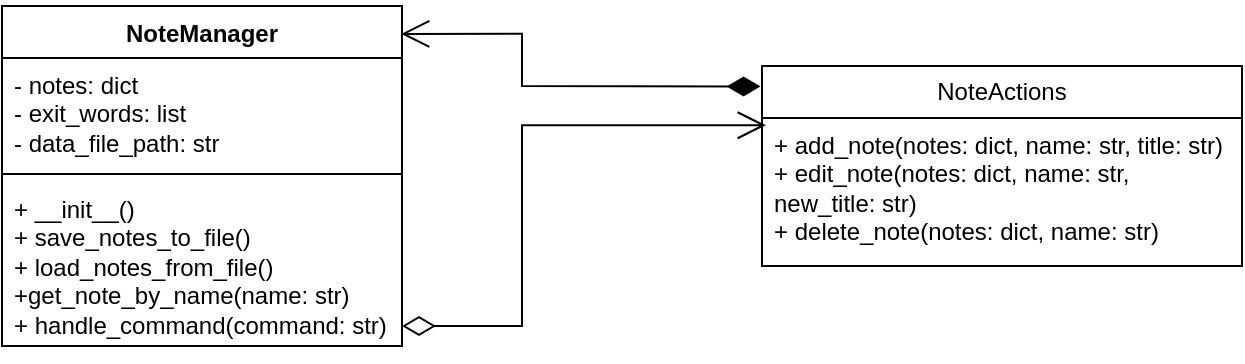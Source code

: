 <mxfile version="22.1.16" type="device">
  <diagram name="Сторінка-1" id="qZCLiruLUWmuINUmYw6f">
    <mxGraphModel dx="1050" dy="629" grid="1" gridSize="10" guides="1" tooltips="1" connect="1" arrows="1" fold="1" page="1" pageScale="1" pageWidth="827" pageHeight="1169" math="0" shadow="0">
      <root>
        <mxCell id="0" />
        <mxCell id="1" parent="0" />
        <mxCell id="9z1X49CUFN2_ZgNK7yin-5" value="NoteManager" style="swimlane;fontStyle=1;align=center;verticalAlign=top;childLayout=stackLayout;horizontal=1;startSize=26;horizontalStack=0;resizeParent=1;resizeParentMax=0;resizeLast=0;collapsible=1;marginBottom=0;whiteSpace=wrap;html=1;" vertex="1" parent="1">
          <mxGeometry x="60" y="70" width="200" height="170" as="geometry" />
        </mxCell>
        <mxCell id="9z1X49CUFN2_ZgNK7yin-6" value="- notes: dict &lt;br&gt;- exit_words: list &lt;br&gt;- data_file_path: str" style="text;strokeColor=none;fillColor=none;align=left;verticalAlign=top;spacingLeft=4;spacingRight=4;overflow=hidden;rotatable=0;points=[[0,0.5],[1,0.5]];portConstraint=eastwest;whiteSpace=wrap;html=1;" vertex="1" parent="9z1X49CUFN2_ZgNK7yin-5">
          <mxGeometry y="26" width="200" height="54" as="geometry" />
        </mxCell>
        <mxCell id="9z1X49CUFN2_ZgNK7yin-7" value="" style="line;strokeWidth=1;fillColor=none;align=left;verticalAlign=middle;spacingTop=-1;spacingLeft=3;spacingRight=3;rotatable=0;labelPosition=right;points=[];portConstraint=eastwest;strokeColor=inherit;" vertex="1" parent="9z1X49CUFN2_ZgNK7yin-5">
          <mxGeometry y="80" width="200" height="8" as="geometry" />
        </mxCell>
        <mxCell id="9z1X49CUFN2_ZgNK7yin-8" value="+ __init__()&lt;br&gt;+ save_notes_to_file()&lt;br&gt;+ load_notes_from_file()&lt;br&gt;+get_note_by_name(name: str)&lt;br&gt;+ handle_command(command: str)" style="text;strokeColor=none;fillColor=none;align=left;verticalAlign=top;spacingLeft=4;spacingRight=4;overflow=hidden;rotatable=0;points=[[0,0.5],[1,0.5]];portConstraint=eastwest;whiteSpace=wrap;html=1;" vertex="1" parent="9z1X49CUFN2_ZgNK7yin-5">
          <mxGeometry y="88" width="200" height="82" as="geometry" />
        </mxCell>
        <mxCell id="9z1X49CUFN2_ZgNK7yin-13" value="NoteActions" style="swimlane;fontStyle=0;childLayout=stackLayout;horizontal=1;startSize=26;fillColor=none;horizontalStack=0;resizeParent=1;resizeParentMax=0;resizeLast=0;collapsible=1;marginBottom=0;whiteSpace=wrap;html=1;" vertex="1" parent="1">
          <mxGeometry x="440" y="100" width="240" height="100" as="geometry" />
        </mxCell>
        <mxCell id="9z1X49CUFN2_ZgNK7yin-14" value="+ add_note(notes: dict, name: str, title: str)&lt;br&gt;+ edit_note(notes: dict, name: str, new_title: str)&lt;br&gt;+ delete_note(notes: dict, name: str)" style="text;strokeColor=none;fillColor=none;align=left;verticalAlign=top;spacingLeft=4;spacingRight=4;overflow=hidden;rotatable=0;points=[[0,0.5],[1,0.5]];portConstraint=eastwest;whiteSpace=wrap;html=1;" vertex="1" parent="9z1X49CUFN2_ZgNK7yin-13">
          <mxGeometry y="26" width="240" height="74" as="geometry" />
        </mxCell>
        <mxCell id="9z1X49CUFN2_ZgNK7yin-17" value="" style="endArrow=open;html=1;endSize=12;startArrow=diamondThin;startSize=14;startFill=1;edgeStyle=orthogonalEdgeStyle;align=left;verticalAlign=bottom;rounded=0;entryX=0.998;entryY=0.082;entryDx=0;entryDy=0;entryPerimeter=0;exitX=-0.003;exitY=0.102;exitDx=0;exitDy=0;exitPerimeter=0;" edge="1" parent="1" source="9z1X49CUFN2_ZgNK7yin-13" target="9z1X49CUFN2_ZgNK7yin-5">
          <mxGeometry x="-1" y="3" relative="1" as="geometry">
            <mxPoint x="370" y="160" as="sourcePoint" />
            <mxPoint x="270" y="130" as="targetPoint" />
            <Array as="points">
              <mxPoint x="429" y="110" />
              <mxPoint x="320" y="110" />
              <mxPoint x="320" y="84" />
            </Array>
          </mxGeometry>
        </mxCell>
        <mxCell id="9z1X49CUFN2_ZgNK7yin-21" value="" style="endArrow=open;html=1;endSize=12;startArrow=diamondThin;startSize=14;startFill=0;edgeStyle=orthogonalEdgeStyle;align=left;verticalAlign=bottom;rounded=0;entryX=0.008;entryY=0.049;entryDx=0;entryDy=0;entryPerimeter=0;" edge="1" parent="1" target="9z1X49CUFN2_ZgNK7yin-14">
          <mxGeometry x="-1" y="3" relative="1" as="geometry">
            <mxPoint x="260" y="230" as="sourcePoint" />
            <mxPoint x="420" y="230" as="targetPoint" />
            <Array as="points">
              <mxPoint x="320" y="230" />
              <mxPoint x="320" y="130" />
            </Array>
          </mxGeometry>
        </mxCell>
      </root>
    </mxGraphModel>
  </diagram>
</mxfile>
